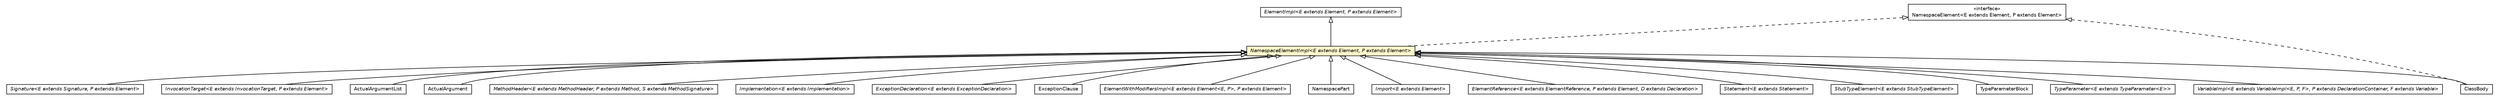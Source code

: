 #!/usr/local/bin/dot
#
# Class diagram 
# Generated by UMLGraph version 5.2 (http://www.umlgraph.org/)
#

digraph G {
	edge [fontname="Helvetica",fontsize=10,labelfontname="Helvetica",labelfontsize=10];
	node [fontname="Helvetica",fontsize=10,shape=plaintext];
	nodesep=0.25;
	ranksep=0.5;
	// chameleon.core.declaration.Signature<E extends chameleon.core.declaration.Signature, P extends chameleon.core.element.Element>
	c16879 [label=<<table title="chameleon.core.declaration.Signature" border="0" cellborder="1" cellspacing="0" cellpadding="2" port="p" href="../declaration/Signature.html">
		<tr><td><table border="0" cellspacing="0" cellpadding="1">
<tr><td align="center" balign="center"><font face="Helvetica-Oblique"> Signature&lt;E extends Signature, P extends Element&gt; </font></td></tr>
		</table></td></tr>
		</table>>, fontname="Helvetica", fontcolor="black", fontsize=9.0];
	// chameleon.core.element.ElementImpl<E extends chameleon.core.element.Element, P extends chameleon.core.element.Element>
	c16883 [label=<<table title="chameleon.core.element.ElementImpl" border="0" cellborder="1" cellspacing="0" cellpadding="2" port="p" href="../element/ElementImpl.html">
		<tr><td><table border="0" cellspacing="0" cellpadding="1">
<tr><td align="center" balign="center"><font face="Helvetica-Oblique"> ElementImpl&lt;E extends Element, P extends Element&gt; </font></td></tr>
		</table></td></tr>
		</table>>, fontname="Helvetica", fontcolor="black", fontsize=9.0];
	// chameleon.core.expression.InvocationTarget<E extends chameleon.core.expression.InvocationTarget, P extends chameleon.core.element.Element>
	c16893 [label=<<table title="chameleon.core.expression.InvocationTarget" border="0" cellborder="1" cellspacing="0" cellpadding="2" port="p" href="../expression/InvocationTarget.html">
		<tr><td><table border="0" cellspacing="0" cellpadding="1">
<tr><td align="center" balign="center"><font face="Helvetica-Oblique"> InvocationTarget&lt;E extends InvocationTarget, P extends Element&gt; </font></td></tr>
		</table></td></tr>
		</table>>, fontname="Helvetica", fontcolor="black", fontsize=9.0];
	// chameleon.core.expression.ActualArgumentList
	c16898 [label=<<table title="chameleon.core.expression.ActualArgumentList" border="0" cellborder="1" cellspacing="0" cellpadding="2" port="p" href="../expression/ActualArgumentList.html">
		<tr><td><table border="0" cellspacing="0" cellpadding="1">
<tr><td align="center" balign="center"> ActualArgumentList </td></tr>
		</table></td></tr>
		</table>>, fontname="Helvetica", fontcolor="black", fontsize=9.0];
	// chameleon.core.expression.ActualArgument
	c16899 [label=<<table title="chameleon.core.expression.ActualArgument" border="0" cellborder="1" cellspacing="0" cellpadding="2" port="p" href="../expression/ActualArgument.html">
		<tr><td><table border="0" cellspacing="0" cellpadding="1">
<tr><td align="center" balign="center"> ActualArgument </td></tr>
		</table></td></tr>
		</table>>, fontname="Helvetica", fontcolor="black", fontsize=9.0];
	// chameleon.core.method.MethodHeader<E extends chameleon.core.method.MethodHeader, P extends chameleon.core.method.Method, S extends chameleon.core.method.MethodSignature>
	c16926 [label=<<table title="chameleon.core.method.MethodHeader" border="0" cellborder="1" cellspacing="0" cellpadding="2" port="p" href="../method/MethodHeader.html">
		<tr><td><table border="0" cellspacing="0" cellpadding="1">
<tr><td align="center" balign="center"><font face="Helvetica-Oblique"> MethodHeader&lt;E extends MethodHeader, P extends Method, S extends MethodSignature&gt; </font></td></tr>
		</table></td></tr>
		</table>>, fontname="Helvetica", fontcolor="black", fontsize=9.0];
	// chameleon.core.method.Implementation<E extends chameleon.core.method.Implementation>
	c16929 [label=<<table title="chameleon.core.method.Implementation" border="0" cellborder="1" cellspacing="0" cellpadding="2" port="p" href="../method/Implementation.html">
		<tr><td><table border="0" cellspacing="0" cellpadding="1">
<tr><td align="center" balign="center"><font face="Helvetica-Oblique"> Implementation&lt;E extends Implementation&gt; </font></td></tr>
		</table></td></tr>
		</table>>, fontname="Helvetica", fontcolor="black", fontsize=9.0];
	// chameleon.core.method.exception.ExceptionDeclaration<E extends chameleon.core.method.exception.ExceptionDeclaration>
	c16933 [label=<<table title="chameleon.core.method.exception.ExceptionDeclaration" border="0" cellborder="1" cellspacing="0" cellpadding="2" port="p" href="../method/exception/ExceptionDeclaration.html">
		<tr><td><table border="0" cellspacing="0" cellpadding="1">
<tr><td align="center" balign="center"><font face="Helvetica-Oblique"> ExceptionDeclaration&lt;E extends ExceptionDeclaration&gt; </font></td></tr>
		</table></td></tr>
		</table>>, fontname="Helvetica", fontcolor="black", fontsize=9.0];
	// chameleon.core.method.exception.ExceptionClause
	c16934 [label=<<table title="chameleon.core.method.exception.ExceptionClause" border="0" cellborder="1" cellspacing="0" cellpadding="2" port="p" href="../method/exception/ExceptionClause.html">
		<tr><td><table border="0" cellspacing="0" cellpadding="1">
<tr><td align="center" balign="center"> ExceptionClause </td></tr>
		</table></td></tr>
		</table>>, fontname="Helvetica", fontcolor="black", fontsize=9.0];
	// chameleon.core.modifier.ElementWithModifiersImpl<E extends chameleon.core.element.Element<E, P>, P extends chameleon.core.element.Element>
	c16938 [label=<<table title="chameleon.core.modifier.ElementWithModifiersImpl" border="0" cellborder="1" cellspacing="0" cellpadding="2" port="p" href="../modifier/ElementWithModifiersImpl.html">
		<tr><td><table border="0" cellspacing="0" cellpadding="1">
<tr><td align="center" balign="center"><font face="Helvetica-Oblique"> ElementWithModifiersImpl&lt;E extends Element&lt;E, P&gt;, P extends Element&gt; </font></td></tr>
		</table></td></tr>
		</table>>, fontname="Helvetica", fontcolor="black", fontsize=9.0];
	// chameleon.core.namespace.NamespaceElementImpl<E extends chameleon.core.element.Element, P extends chameleon.core.element.Element>
	c16946 [label=<<table title="chameleon.core.namespace.NamespaceElementImpl" border="0" cellborder="1" cellspacing="0" cellpadding="2" port="p" bgcolor="lemonChiffon" href="./NamespaceElementImpl.html">
		<tr><td><table border="0" cellspacing="0" cellpadding="1">
<tr><td align="center" balign="center"><font face="Helvetica-Oblique"> NamespaceElementImpl&lt;E extends Element, P extends Element&gt; </font></td></tr>
		</table></td></tr>
		</table>>, fontname="Helvetica", fontcolor="black", fontsize=9.0];
	// chameleon.core.namespace.NamespaceElement<E extends chameleon.core.element.Element, P extends chameleon.core.element.Element>
	c16947 [label=<<table title="chameleon.core.namespace.NamespaceElement" border="0" cellborder="1" cellspacing="0" cellpadding="2" port="p" href="./NamespaceElement.html">
		<tr><td><table border="0" cellspacing="0" cellpadding="1">
<tr><td align="center" balign="center"> &#171;interface&#187; </td></tr>
<tr><td align="center" balign="center"> NamespaceElement&lt;E extends Element, P extends Element&gt; </td></tr>
		</table></td></tr>
		</table>>, fontname="Helvetica", fontcolor="black", fontsize=9.0];
	// chameleon.core.namespacepart.NamespacePart
	c16952 [label=<<table title="chameleon.core.namespacepart.NamespacePart" border="0" cellborder="1" cellspacing="0" cellpadding="2" port="p" href="../namespacepart/NamespacePart.html">
		<tr><td><table border="0" cellspacing="0" cellpadding="1">
<tr><td align="center" balign="center"> NamespacePart </td></tr>
		</table></td></tr>
		</table>>, fontname="Helvetica", fontcolor="black", fontsize=9.0];
	// chameleon.core.namespacepart.Import<E extends chameleon.core.element.Element>
	c16959 [label=<<table title="chameleon.core.namespacepart.Import" border="0" cellborder="1" cellspacing="0" cellpadding="2" port="p" href="../namespacepart/Import.html">
		<tr><td><table border="0" cellspacing="0" cellpadding="1">
<tr><td align="center" balign="center"><font face="Helvetica-Oblique"> Import&lt;E extends Element&gt; </font></td></tr>
		</table></td></tr>
		</table>>, fontname="Helvetica", fontcolor="black", fontsize=9.0];
	// chameleon.core.reference.ElementReference<E extends chameleon.core.reference.ElementReference, P extends chameleon.core.element.Element, D extends chameleon.core.declaration.Declaration>
	c16966 [label=<<table title="chameleon.core.reference.ElementReference" border="0" cellborder="1" cellspacing="0" cellpadding="2" port="p" href="../reference/ElementReference.html">
		<tr><td><table border="0" cellspacing="0" cellpadding="1">
<tr><td align="center" balign="center"><font face="Helvetica-Oblique"> ElementReference&lt;E extends ElementReference, P extends Element, D extends Declaration&gt; </font></td></tr>
		</table></td></tr>
		</table>>, fontname="Helvetica", fontcolor="black", fontsize=9.0];
	// chameleon.core.statement.Statement<E extends chameleon.core.statement.Statement>
	c16981 [label=<<table title="chameleon.core.statement.Statement" border="0" cellborder="1" cellspacing="0" cellpadding="2" port="p" href="../statement/Statement.html">
		<tr><td><table border="0" cellspacing="0" cellpadding="1">
<tr><td align="center" balign="center"><font face="Helvetica-Oblique"> Statement&lt;E extends Statement&gt; </font></td></tr>
		</table></td></tr>
		</table>>, fontname="Helvetica", fontcolor="black", fontsize=9.0];
	// chameleon.core.type.StubTypeElement<E extends chameleon.core.type.StubTypeElement>
	c16999 [label=<<table title="chameleon.core.type.StubTypeElement" border="0" cellborder="1" cellspacing="0" cellpadding="2" port="p" href="../type/StubTypeElement.html">
		<tr><td><table border="0" cellspacing="0" cellpadding="1">
<tr><td align="center" balign="center"><font face="Helvetica-Oblique"> StubTypeElement&lt;E extends StubTypeElement&gt; </font></td></tr>
		</table></td></tr>
		</table>>, fontname="Helvetica", fontcolor="black", fontsize=9.0];
	// chameleon.core.type.ClassBody
	c17004 [label=<<table title="chameleon.core.type.ClassBody" border="0" cellborder="1" cellspacing="0" cellpadding="2" port="p" href="../type/ClassBody.html">
		<tr><td><table border="0" cellspacing="0" cellpadding="1">
<tr><td align="center" balign="center"> ClassBody </td></tr>
		</table></td></tr>
		</table>>, fontname="Helvetica", fontcolor="black", fontsize=9.0];
	// chameleon.core.type.generics.TypeParameterBlock
	c17006 [label=<<table title="chameleon.core.type.generics.TypeParameterBlock" border="0" cellborder="1" cellspacing="0" cellpadding="2" port="p" href="../type/generics/TypeParameterBlock.html">
		<tr><td><table border="0" cellspacing="0" cellpadding="1">
<tr><td align="center" balign="center"> TypeParameterBlock </td></tr>
		</table></td></tr>
		</table>>, fontname="Helvetica", fontcolor="black", fontsize=9.0];
	// chameleon.core.type.generics.TypeParameter<E extends chameleon.core.type.generics.TypeParameter<E>>
	c17008 [label=<<table title="chameleon.core.type.generics.TypeParameter" border="0" cellborder="1" cellspacing="0" cellpadding="2" port="p" href="../type/generics/TypeParameter.html">
		<tr><td><table border="0" cellspacing="0" cellpadding="1">
<tr><td align="center" balign="center"><font face="Helvetica-Oblique"> TypeParameter&lt;E extends TypeParameter&lt;E&gt;&gt; </font></td></tr>
		</table></td></tr>
		</table>>, fontname="Helvetica", fontcolor="black", fontsize=9.0];
	// chameleon.core.variable.VariableImpl<E extends chameleon.core.variable.VariableImpl<E, P, F>, P extends chameleon.core.declaration.DeclarationContainer, F extends chameleon.core.variable.Variable>
	c17028 [label=<<table title="chameleon.core.variable.VariableImpl" border="0" cellborder="1" cellspacing="0" cellpadding="2" port="p" href="../variable/VariableImpl.html">
		<tr><td><table border="0" cellspacing="0" cellpadding="1">
<tr><td align="center" balign="center"><font face="Helvetica-Oblique"> VariableImpl&lt;E extends VariableImpl&lt;E, P, F&gt;, P extends DeclarationContainer, F extends Variable&gt; </font></td></tr>
		</table></td></tr>
		</table>>, fontname="Helvetica", fontcolor="black", fontsize=9.0];
	//chameleon.core.declaration.Signature<E extends chameleon.core.declaration.Signature, P extends chameleon.core.element.Element> extends chameleon.core.namespace.NamespaceElementImpl<E, P>
	c16946:p -> c16879:p [dir=back,arrowtail=empty];
	//chameleon.core.expression.InvocationTarget<E extends chameleon.core.expression.InvocationTarget, P extends chameleon.core.element.Element> extends chameleon.core.namespace.NamespaceElementImpl<E, P>
	c16946:p -> c16893:p [dir=back,arrowtail=empty];
	//chameleon.core.expression.ActualArgumentList extends chameleon.core.namespace.NamespaceElementImpl<chameleon.core.expression.ActualArgumentList, chameleon.core.element.Element>
	c16946:p -> c16898:p [dir=back,arrowtail=empty];
	//chameleon.core.expression.ActualArgument extends chameleon.core.namespace.NamespaceElementImpl<chameleon.core.expression.ActualArgument, chameleon.core.expression.ActualArgumentList>
	c16946:p -> c16899:p [dir=back,arrowtail=empty];
	//chameleon.core.method.MethodHeader<E extends chameleon.core.method.MethodHeader, P extends chameleon.core.method.Method, S extends chameleon.core.method.MethodSignature> extends chameleon.core.namespace.NamespaceElementImpl<E, P>
	c16946:p -> c16926:p [dir=back,arrowtail=empty];
	//chameleon.core.method.Implementation<E extends chameleon.core.method.Implementation> extends chameleon.core.namespace.NamespaceElementImpl<E, chameleon.core.method.Method<?, ?, ?, ?>>
	c16946:p -> c16929:p [dir=back,arrowtail=empty];
	//chameleon.core.method.exception.ExceptionDeclaration<E extends chameleon.core.method.exception.ExceptionDeclaration> extends chameleon.core.namespace.NamespaceElementImpl<E, chameleon.core.method.exception.ExceptionClause>
	c16946:p -> c16933:p [dir=back,arrowtail=empty];
	//chameleon.core.method.exception.ExceptionClause extends chameleon.core.namespace.NamespaceElementImpl<chameleon.core.method.exception.ExceptionClause, chameleon.core.method.Method<?, ?, ?, ?>>
	c16946:p -> c16934:p [dir=back,arrowtail=empty];
	//chameleon.core.modifier.ElementWithModifiersImpl<E extends chameleon.core.element.Element<E, P>, P extends chameleon.core.element.Element> extends chameleon.core.namespace.NamespaceElementImpl<E, P>
	c16946:p -> c16938:p [dir=back,arrowtail=empty];
	//chameleon.core.namespace.NamespaceElementImpl<E extends chameleon.core.element.Element, P extends chameleon.core.element.Element> extends chameleon.core.element.ElementImpl<E, P>
	c16883:p -> c16946:p [dir=back,arrowtail=empty];
	//chameleon.core.namespace.NamespaceElementImpl<E extends chameleon.core.element.Element, P extends chameleon.core.element.Element> implements chameleon.core.namespace.NamespaceElement<E extends chameleon.core.element.Element, P extends chameleon.core.element.Element>
	c16947:p -> c16946:p [dir=back,arrowtail=empty,style=dashed];
	//chameleon.core.namespacepart.NamespacePart extends chameleon.core.namespace.NamespaceElementImpl<chameleon.core.namespacepart.NamespacePart, chameleon.core.element.Element>
	c16946:p -> c16952:p [dir=back,arrowtail=empty];
	//chameleon.core.namespacepart.Import<E extends chameleon.core.element.Element> extends chameleon.core.namespace.NamespaceElementImpl<E, chameleon.core.namespacepart.NamespacePart>
	c16946:p -> c16959:p [dir=back,arrowtail=empty];
	//chameleon.core.reference.ElementReference<E extends chameleon.core.reference.ElementReference, P extends chameleon.core.element.Element, D extends chameleon.core.declaration.Declaration> extends chameleon.core.namespace.NamespaceElementImpl<E, P>
	c16946:p -> c16966:p [dir=back,arrowtail=empty];
	//chameleon.core.statement.Statement<E extends chameleon.core.statement.Statement> extends chameleon.core.namespace.NamespaceElementImpl<E, chameleon.core.element.Element>
	c16946:p -> c16981:p [dir=back,arrowtail=empty];
	//chameleon.core.type.StubTypeElement<E extends chameleon.core.type.StubTypeElement> extends chameleon.core.namespace.NamespaceElementImpl<E, chameleon.core.element.Element>
	c16946:p -> c16999:p [dir=back,arrowtail=empty];
	//chameleon.core.type.ClassBody extends chameleon.core.namespace.NamespaceElementImpl<chameleon.core.type.ClassBody, chameleon.core.namespace.NamespaceElement>
	c16946:p -> c17004:p [dir=back,arrowtail=empty];
	//chameleon.core.type.ClassBody implements chameleon.core.namespace.NamespaceElement<E extends chameleon.core.element.Element, P extends chameleon.core.element.Element>
	c16947:p -> c17004:p [dir=back,arrowtail=empty,style=dashed];
	//chameleon.core.type.generics.TypeParameterBlock extends chameleon.core.namespace.NamespaceElementImpl<chameleon.core.type.generics.TypeParameterBlock, chameleon.core.type.Type>
	c16946:p -> c17006:p [dir=back,arrowtail=empty];
	//chameleon.core.type.generics.TypeParameter<E extends chameleon.core.type.generics.TypeParameter<E>> extends chameleon.core.namespace.NamespaceElementImpl<E, chameleon.core.type.generics.TypeParameterBlock>
	c16946:p -> c17008:p [dir=back,arrowtail=empty];
	//chameleon.core.variable.VariableImpl<E extends chameleon.core.variable.VariableImpl<E, P, F>, P extends chameleon.core.declaration.DeclarationContainer, F extends chameleon.core.variable.Variable> extends chameleon.core.namespace.NamespaceElementImpl<E, P>
	c16946:p -> c17028:p [dir=back,arrowtail=empty];
}

